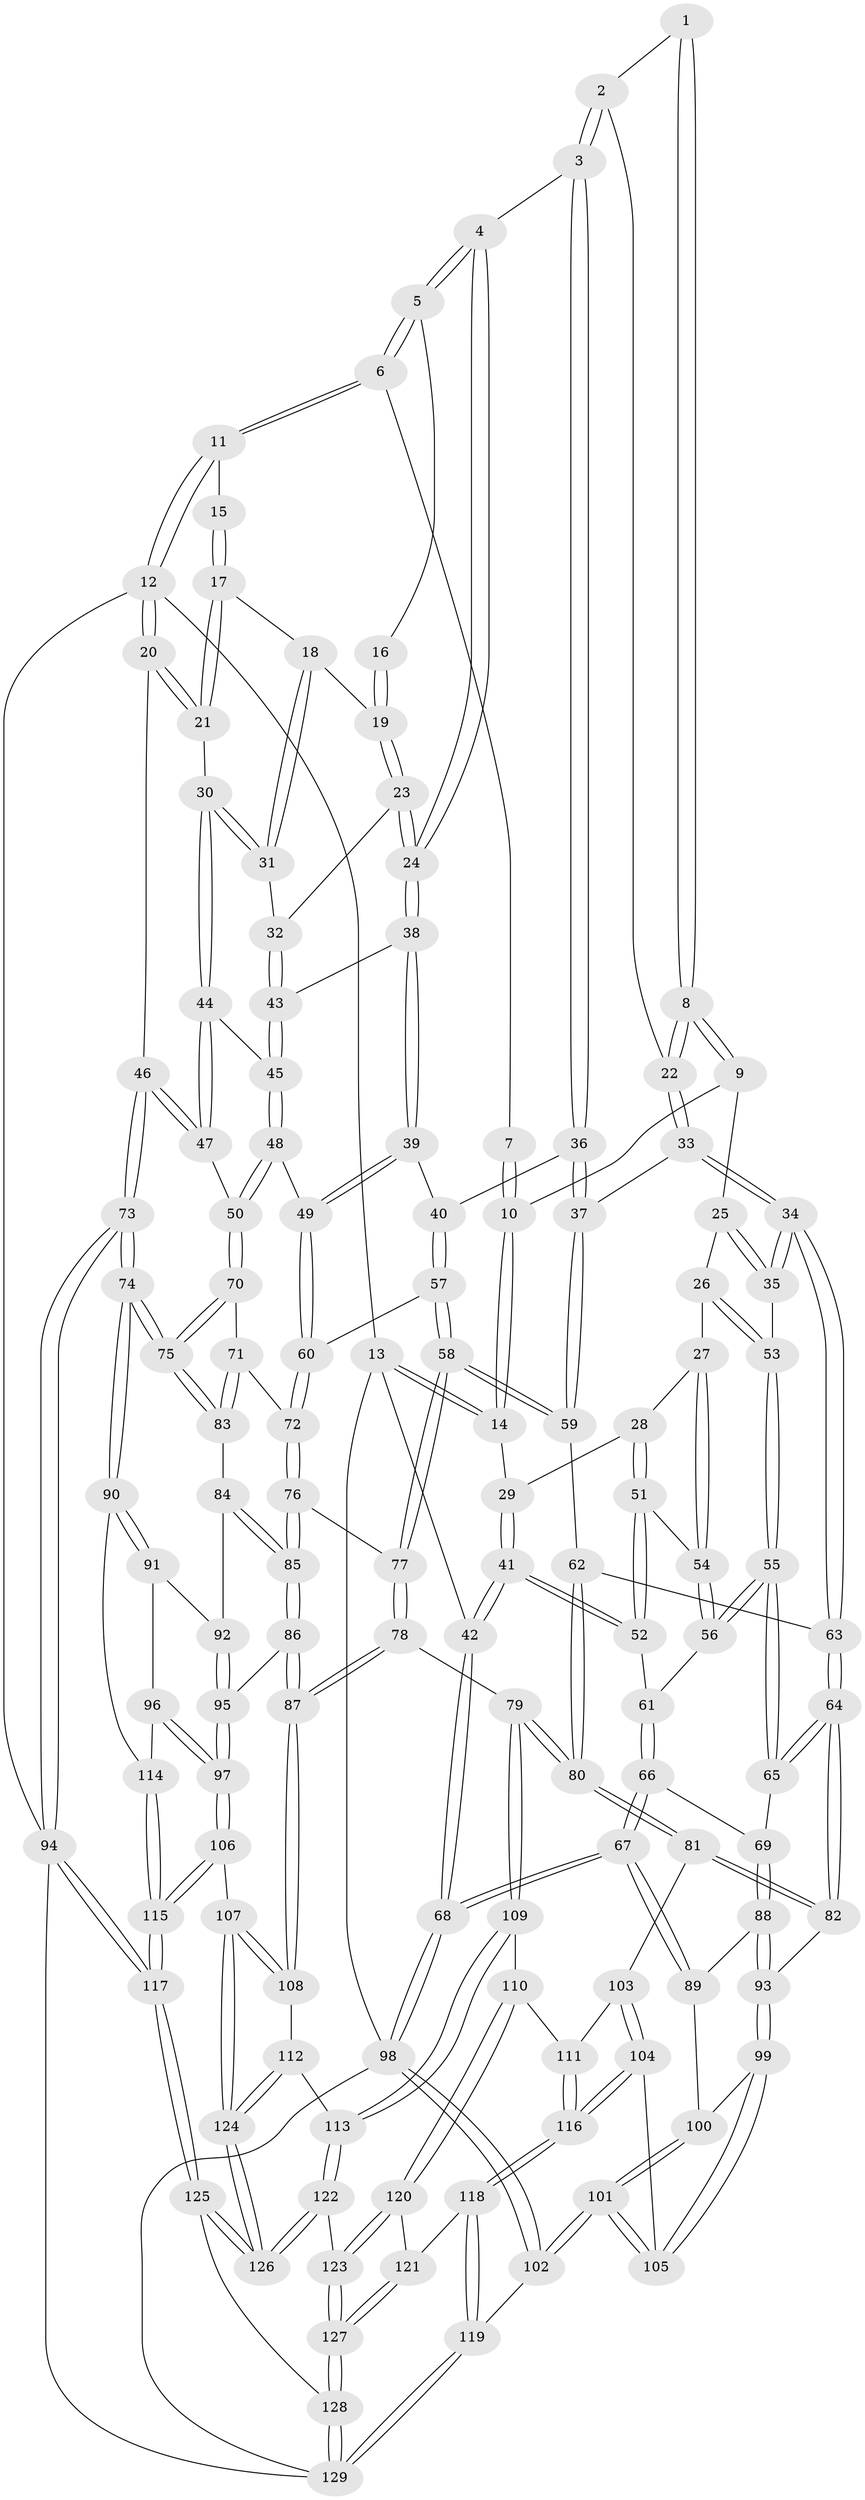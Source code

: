 // coarse degree distribution, {5: 0.265625, 6: 0.109375, 4: 0.40625, 3: 0.109375, 10: 0.015625, 2: 0.0625, 7: 0.03125}
// Generated by graph-tools (version 1.1) at 2025/21/03/04/25 18:21:31]
// undirected, 129 vertices, 319 edges
graph export_dot {
graph [start="1"]
  node [color=gray90,style=filled];
  1 [pos="+0.45296591967131+0"];
  2 [pos="+0.4908533664309718+0.0553723501493297"];
  3 [pos="+0.5548141314729109+0.09345470813552148"];
  4 [pos="+0.6643002420787895+0.04022909199408015"];
  5 [pos="+0.683217612287097+0"];
  6 [pos="+0.7044110852048082+0"];
  7 [pos="+0.43606235724766046+0"];
  8 [pos="+0.3818984004259877+0.0961758689243074"];
  9 [pos="+0.2490559390732648+0.015028078598551974"];
  10 [pos="+0.0798210202765679+0"];
  11 [pos="+1+0"];
  12 [pos="+1+0"];
  13 [pos="+0+0"];
  14 [pos="+0+0"];
  15 [pos="+0.8910712470893877+0.020572092246253004"];
  16 [pos="+0.7936614300042145+0.05652325595781257"];
  17 [pos="+0.880294870625812+0.09040969780968207"];
  18 [pos="+0.8428950437831942+0.10984984021104231"];
  19 [pos="+0.8370625150843044+0.11152340844817916"];
  20 [pos="+1+0.12833278918843063"];
  21 [pos="+0.9966038358276962+0.16307427655264464"];
  22 [pos="+0.3854165894171916+0.09958652421866723"];
  23 [pos="+0.8313803483175857+0.12071431988830972"];
  24 [pos="+0.7072211000093873+0.15463730860506214"];
  25 [pos="+0.2454123896413659+0.07784911574674983"];
  26 [pos="+0.16759611999302337+0.22748351606919356"];
  27 [pos="+0.15129159463280728+0.22947001614709764"];
  28 [pos="+0.13843591379994896+0.22486715416328495"];
  29 [pos="+0.07400936638353912+0.1334862917877068"];
  30 [pos="+0.955578009398485+0.18486076117488234"];
  31 [pos="+0.90621000470829+0.18231175205104172"];
  32 [pos="+0.8370860225030418+0.19426618634216453"];
  33 [pos="+0.41024456972677553+0.26247675181268904"];
  34 [pos="+0.35502980972628767+0.2845785695011689"];
  35 [pos="+0.33358117400962956+0.2805732991342456"];
  36 [pos="+0.5210786636772036+0.20354675771410874"];
  37 [pos="+0.4170254973426557+0.2633772542914635"];
  38 [pos="+0.708497685132646+0.19424966181909303"];
  39 [pos="+0.6790274617416703+0.24926205664824014"];
  40 [pos="+0.6481846340379974+0.25329930640688597"];
  41 [pos="+0+0.33357456231194316"];
  42 [pos="+0+0.3891432059422807"];
  43 [pos="+0.8225119795697554+0.21352362950753018"];
  44 [pos="+0.9101513398063934+0.25309325902283264"];
  45 [pos="+0.8352690380535859+0.2479903742340876"];
  46 [pos="+1+0.35601190195630106"];
  47 [pos="+0.9221969968906026+0.3259602527855181"];
  48 [pos="+0.8102758764375901+0.34189392664853985"];
  49 [pos="+0.7098432684539138+0.29914846489550173"];
  50 [pos="+0.8346150684052929+0.3770136154133246"];
  51 [pos="+0.01714633161288909+0.3042459485456595"];
  52 [pos="+0+0.31635313932345166"];
  53 [pos="+0.3142647439153869+0.2825352811262706"];
  54 [pos="+0.1462498125639997+0.32192704466540845"];
  55 [pos="+0.221326839164566+0.3676570160937483"];
  56 [pos="+0.146174361984498+0.36228217335403223"];
  57 [pos="+0.5509464379669292+0.3936411678348592"];
  58 [pos="+0.5322504726699012+0.3976968464825259"];
  59 [pos="+0.5310502577868722+0.39678893783161845"];
  60 [pos="+0.6615561627628489+0.4223265172745227"];
  61 [pos="+0.1440646696053265+0.36410291365472053"];
  62 [pos="+0.3900997200905026+0.4528525130365781"];
  63 [pos="+0.3451681476677018+0.4255612947623693"];
  64 [pos="+0.25752057071778867+0.5182907449070817"];
  65 [pos="+0.23558413930086194+0.5047032596244962"];
  66 [pos="+0.1380854615601971+0.3810284053357079"];
  67 [pos="+0+0.48497100780947633"];
  68 [pos="+0+0.48314569686027187"];
  69 [pos="+0.14528497723086628+0.4914916442763347"];
  70 [pos="+0.8334611588007191+0.41397644233529857"];
  71 [pos="+0.7520949163791355+0.4609225976198672"];
  72 [pos="+0.667147437323296+0.42965735273601485"];
  73 [pos="+1+0.6248875506103806"];
  74 [pos="+1+0.5930519020552519"];
  75 [pos="+0.9913525137511838+0.5694513210146772"];
  76 [pos="+0.6407601713014757+0.5022174077153476"];
  77 [pos="+0.525520462440186+0.4498954102055853"];
  78 [pos="+0.4932133810511655+0.5987420585685018"];
  79 [pos="+0.4848908910623412+0.6011111284040807"];
  80 [pos="+0.48464990873604546+0.6010418558834622"];
  81 [pos="+0.3177372907323427+0.6011776596329642"];
  82 [pos="+0.2708886912992874+0.5553126668754655"];
  83 [pos="+0.7444555129714546+0.537528965367051"];
  84 [pos="+0.7434596522235589+0.5393526771480398"];
  85 [pos="+0.6268027068820684+0.5770002132054362"];
  86 [pos="+0.5892553765691428+0.6167593243741336"];
  87 [pos="+0.5763812007020782+0.6228775349438836"];
  88 [pos="+0.07101998638016627+0.5199418921465465"];
  89 [pos="+0+0.5222536360216676"];
  90 [pos="+0.9864794789290573+0.6050841081287716"];
  91 [pos="+0.7932148677801313+0.6147782127504839"];
  92 [pos="+0.7619457231580052+0.596328054961236"];
  93 [pos="+0.1601131504388886+0.6403582308904522"];
  94 [pos="+1+1"];
  95 [pos="+0.7133806324024857+0.6470883512806029"];
  96 [pos="+0.7698995221792831+0.7007903188316346"];
  97 [pos="+0.7563926299418217+0.7114260693695269"];
  98 [pos="+0+0.8513051774964974"];
  99 [pos="+0.15343982797461256+0.6620834754455162"];
  100 [pos="+0.04865532716791375+0.6375345014186727"];
  101 [pos="+0.06217503068581873+0.7384104547889855"];
  102 [pos="+0+0.8258197005985258"];
  103 [pos="+0.2981855588137562+0.6703973572745353"];
  104 [pos="+0.16999608544652575+0.7157606542335628"];
  105 [pos="+0.15968201147842273+0.7069842557401934"];
  106 [pos="+0.737420606934363+0.782751839430722"];
  107 [pos="+0.6644307082460386+0.7836469117608001"];
  108 [pos="+0.6041416213837387+0.7046112021156089"];
  109 [pos="+0.431945046773267+0.777769782593937"];
  110 [pos="+0.3662796242779314+0.7777991938254387"];
  111 [pos="+0.30797607750892925+0.7125976913574391"];
  112 [pos="+0.5008602828168072+0.8120717488697543"];
  113 [pos="+0.4598035970549291+0.8167528308471064"];
  114 [pos="+0.8666035625372686+0.6780583018376413"];
  115 [pos="+0.7935849259981478+0.8293954905606007"];
  116 [pos="+0.20436397688030825+0.8134017132165695"];
  117 [pos="+1+1"];
  118 [pos="+0.2043135852619911+0.8216675739574193"];
  119 [pos="+0.11660151498229714+0.8824218641396064"];
  120 [pos="+0.30649694681520717+0.8399433467930513"];
  121 [pos="+0.27219609076889695+0.8547983624824058"];
  122 [pos="+0.45420144656578537+0.8754690927332747"];
  123 [pos="+0.4077435295199337+0.9125729121692516"];
  124 [pos="+0.617877331995506+0.8493436788419783"];
  125 [pos="+0.6628512510105343+1"];
  126 [pos="+0.6106707892349937+1"];
  127 [pos="+0.31023339225426544+1"];
  128 [pos="+0.2904087998612295+1"];
  129 [pos="+0.20388116775322226+1"];
  1 -- 2;
  1 -- 8;
  1 -- 8;
  2 -- 3;
  2 -- 3;
  2 -- 22;
  3 -- 4;
  3 -- 36;
  3 -- 36;
  4 -- 5;
  4 -- 5;
  4 -- 24;
  4 -- 24;
  5 -- 6;
  5 -- 6;
  5 -- 16;
  6 -- 7;
  6 -- 11;
  6 -- 11;
  7 -- 10;
  7 -- 10;
  8 -- 9;
  8 -- 9;
  8 -- 22;
  8 -- 22;
  9 -- 10;
  9 -- 25;
  10 -- 14;
  10 -- 14;
  11 -- 12;
  11 -- 12;
  11 -- 15;
  12 -- 13;
  12 -- 20;
  12 -- 20;
  12 -- 94;
  13 -- 14;
  13 -- 14;
  13 -- 42;
  13 -- 98;
  14 -- 29;
  15 -- 17;
  15 -- 17;
  16 -- 19;
  16 -- 19;
  17 -- 18;
  17 -- 21;
  17 -- 21;
  18 -- 19;
  18 -- 31;
  18 -- 31;
  19 -- 23;
  19 -- 23;
  20 -- 21;
  20 -- 21;
  20 -- 46;
  21 -- 30;
  22 -- 33;
  22 -- 33;
  23 -- 24;
  23 -- 24;
  23 -- 32;
  24 -- 38;
  24 -- 38;
  25 -- 26;
  25 -- 35;
  25 -- 35;
  26 -- 27;
  26 -- 53;
  26 -- 53;
  27 -- 28;
  27 -- 54;
  27 -- 54;
  28 -- 29;
  28 -- 51;
  28 -- 51;
  29 -- 41;
  29 -- 41;
  30 -- 31;
  30 -- 31;
  30 -- 44;
  30 -- 44;
  31 -- 32;
  32 -- 43;
  32 -- 43;
  33 -- 34;
  33 -- 34;
  33 -- 37;
  34 -- 35;
  34 -- 35;
  34 -- 63;
  34 -- 63;
  35 -- 53;
  36 -- 37;
  36 -- 37;
  36 -- 40;
  37 -- 59;
  37 -- 59;
  38 -- 39;
  38 -- 39;
  38 -- 43;
  39 -- 40;
  39 -- 49;
  39 -- 49;
  40 -- 57;
  40 -- 57;
  41 -- 42;
  41 -- 42;
  41 -- 52;
  41 -- 52;
  42 -- 68;
  42 -- 68;
  43 -- 45;
  43 -- 45;
  44 -- 45;
  44 -- 47;
  44 -- 47;
  45 -- 48;
  45 -- 48;
  46 -- 47;
  46 -- 47;
  46 -- 73;
  46 -- 73;
  47 -- 50;
  48 -- 49;
  48 -- 50;
  48 -- 50;
  49 -- 60;
  49 -- 60;
  50 -- 70;
  50 -- 70;
  51 -- 52;
  51 -- 52;
  51 -- 54;
  52 -- 61;
  53 -- 55;
  53 -- 55;
  54 -- 56;
  54 -- 56;
  55 -- 56;
  55 -- 56;
  55 -- 65;
  55 -- 65;
  56 -- 61;
  57 -- 58;
  57 -- 58;
  57 -- 60;
  58 -- 59;
  58 -- 59;
  58 -- 77;
  58 -- 77;
  59 -- 62;
  60 -- 72;
  60 -- 72;
  61 -- 66;
  61 -- 66;
  62 -- 63;
  62 -- 80;
  62 -- 80;
  63 -- 64;
  63 -- 64;
  64 -- 65;
  64 -- 65;
  64 -- 82;
  64 -- 82;
  65 -- 69;
  66 -- 67;
  66 -- 67;
  66 -- 69;
  67 -- 68;
  67 -- 68;
  67 -- 89;
  67 -- 89;
  68 -- 98;
  68 -- 98;
  69 -- 88;
  69 -- 88;
  70 -- 71;
  70 -- 75;
  70 -- 75;
  71 -- 72;
  71 -- 83;
  71 -- 83;
  72 -- 76;
  72 -- 76;
  73 -- 74;
  73 -- 74;
  73 -- 94;
  73 -- 94;
  74 -- 75;
  74 -- 75;
  74 -- 90;
  74 -- 90;
  75 -- 83;
  75 -- 83;
  76 -- 77;
  76 -- 85;
  76 -- 85;
  77 -- 78;
  77 -- 78;
  78 -- 79;
  78 -- 87;
  78 -- 87;
  79 -- 80;
  79 -- 80;
  79 -- 109;
  79 -- 109;
  80 -- 81;
  80 -- 81;
  81 -- 82;
  81 -- 82;
  81 -- 103;
  82 -- 93;
  83 -- 84;
  84 -- 85;
  84 -- 85;
  84 -- 92;
  85 -- 86;
  85 -- 86;
  86 -- 87;
  86 -- 87;
  86 -- 95;
  87 -- 108;
  87 -- 108;
  88 -- 89;
  88 -- 93;
  88 -- 93;
  89 -- 100;
  90 -- 91;
  90 -- 91;
  90 -- 114;
  91 -- 92;
  91 -- 96;
  92 -- 95;
  92 -- 95;
  93 -- 99;
  93 -- 99;
  94 -- 117;
  94 -- 117;
  94 -- 129;
  95 -- 97;
  95 -- 97;
  96 -- 97;
  96 -- 97;
  96 -- 114;
  97 -- 106;
  97 -- 106;
  98 -- 102;
  98 -- 102;
  98 -- 129;
  99 -- 100;
  99 -- 105;
  99 -- 105;
  100 -- 101;
  100 -- 101;
  101 -- 102;
  101 -- 102;
  101 -- 105;
  101 -- 105;
  102 -- 119;
  103 -- 104;
  103 -- 104;
  103 -- 111;
  104 -- 105;
  104 -- 116;
  104 -- 116;
  106 -- 107;
  106 -- 115;
  106 -- 115;
  107 -- 108;
  107 -- 108;
  107 -- 124;
  107 -- 124;
  108 -- 112;
  109 -- 110;
  109 -- 113;
  109 -- 113;
  110 -- 111;
  110 -- 120;
  110 -- 120;
  111 -- 116;
  111 -- 116;
  112 -- 113;
  112 -- 124;
  112 -- 124;
  113 -- 122;
  113 -- 122;
  114 -- 115;
  114 -- 115;
  115 -- 117;
  115 -- 117;
  116 -- 118;
  116 -- 118;
  117 -- 125;
  117 -- 125;
  118 -- 119;
  118 -- 119;
  118 -- 121;
  119 -- 129;
  119 -- 129;
  120 -- 121;
  120 -- 123;
  120 -- 123;
  121 -- 127;
  121 -- 127;
  122 -- 123;
  122 -- 126;
  122 -- 126;
  123 -- 127;
  123 -- 127;
  124 -- 126;
  124 -- 126;
  125 -- 126;
  125 -- 126;
  125 -- 128;
  127 -- 128;
  127 -- 128;
  128 -- 129;
  128 -- 129;
}
